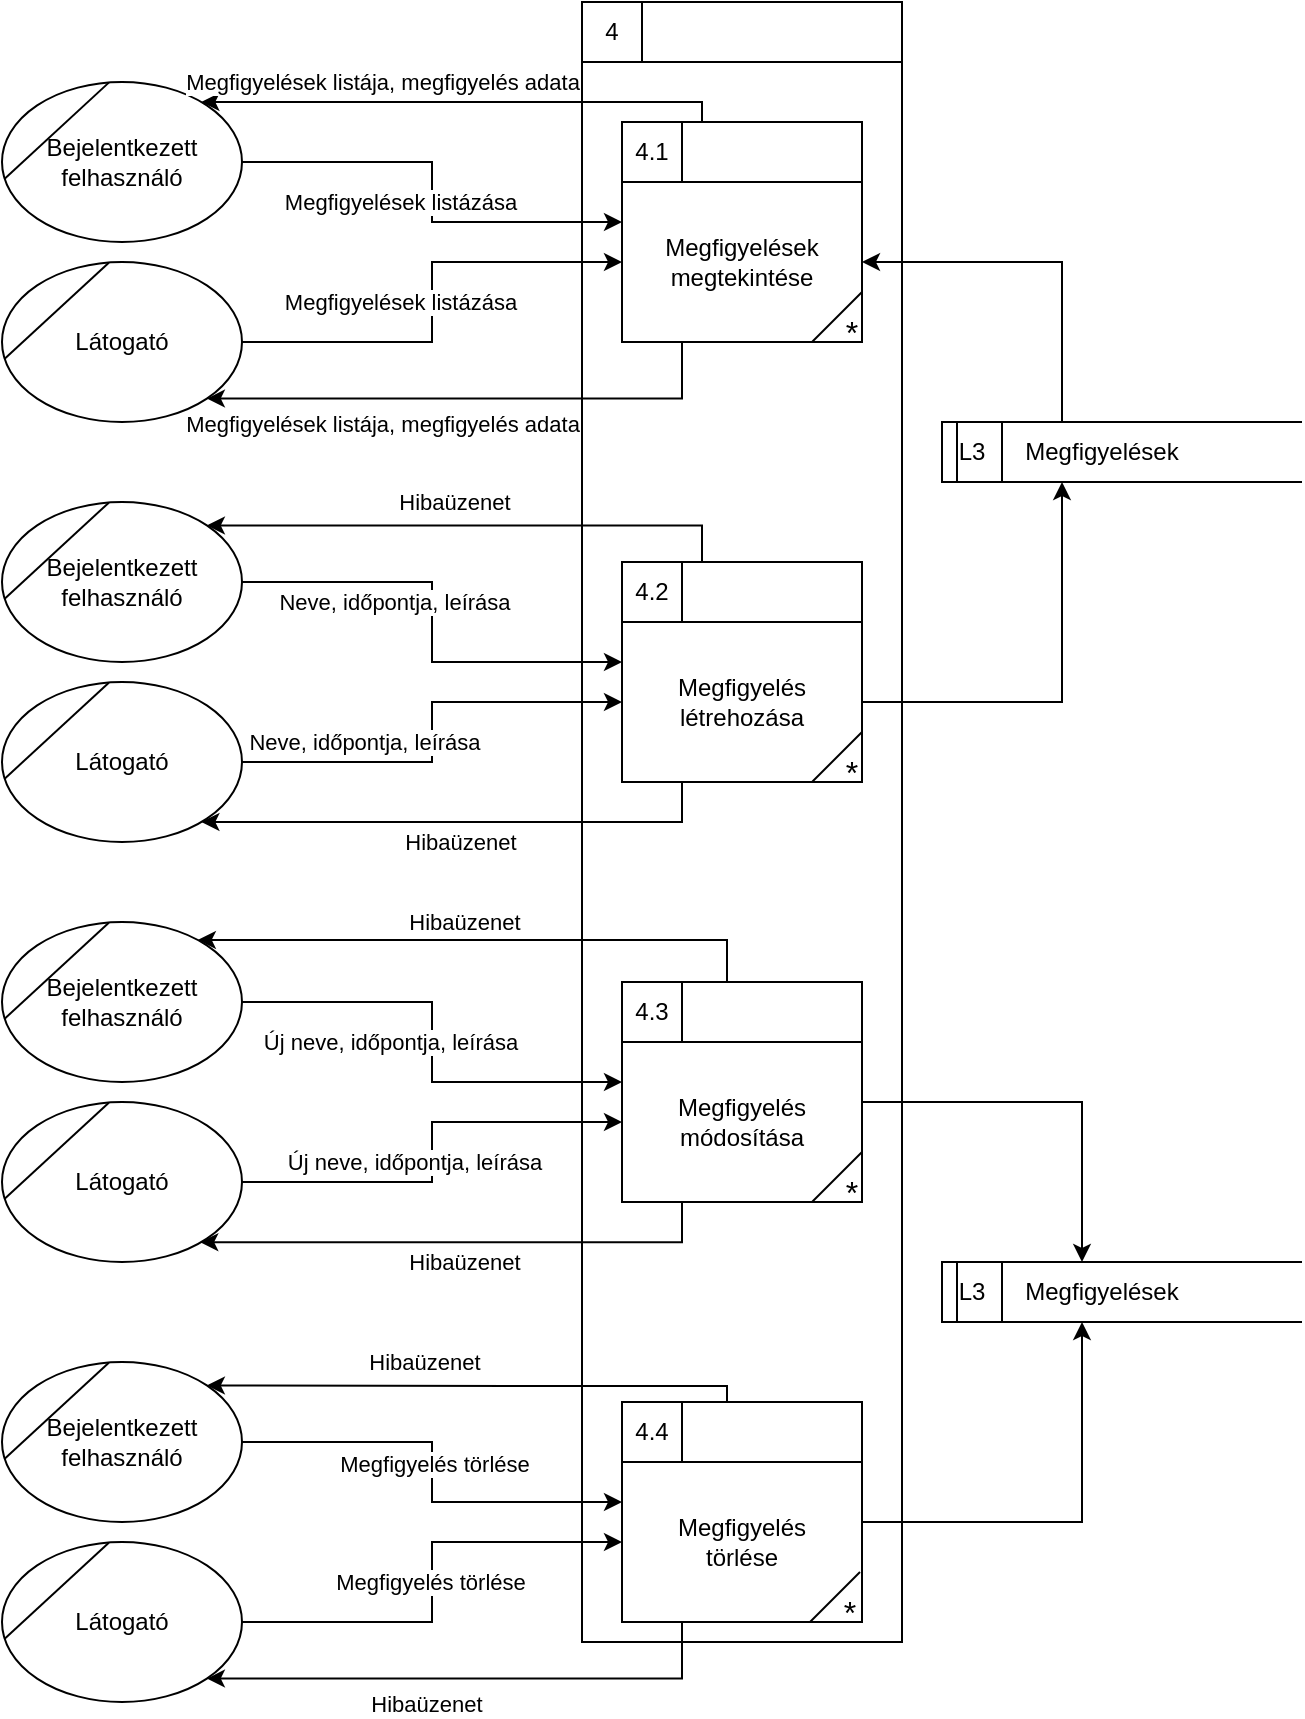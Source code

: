 <mxfile version="25.0.3">
  <diagram name="1 oldal" id="-wHXKrYMtI9YIkZpOtqI">
    <mxGraphModel dx="1172" dy="1838" grid="1" gridSize="10" guides="1" tooltips="1" connect="1" arrows="1" fold="1" page="1" pageScale="1" pageWidth="827" pageHeight="1169" math="0" shadow="0">
      <root>
        <mxCell id="0" />
        <mxCell id="1" parent="0" />
        <mxCell id="FoCJxKPPaLEnD5Z_WkkF-108" value="" style="group" vertex="1" connectable="0" parent="1">
          <mxGeometry x="300" y="-160" width="160" height="820" as="geometry" />
        </mxCell>
        <mxCell id="FoCJxKPPaLEnD5Z_WkkF-109" value="" style="rounded=0;whiteSpace=wrap;html=1;" vertex="1" parent="FoCJxKPPaLEnD5Z_WkkF-108">
          <mxGeometry y="30" width="160" height="790" as="geometry" />
        </mxCell>
        <mxCell id="FoCJxKPPaLEnD5Z_WkkF-110" value="" style="rounded=0;whiteSpace=wrap;html=1;" vertex="1" parent="FoCJxKPPaLEnD5Z_WkkF-108">
          <mxGeometry width="30" height="30" as="geometry" />
        </mxCell>
        <mxCell id="FoCJxKPPaLEnD5Z_WkkF-111" value="" style="rounded=0;whiteSpace=wrap;html=1;" vertex="1" parent="FoCJxKPPaLEnD5Z_WkkF-108">
          <mxGeometry x="30" width="130" height="30" as="geometry" />
        </mxCell>
        <mxCell id="FoCJxKPPaLEnD5Z_WkkF-1" value="" style="group" vertex="1" connectable="0" parent="1">
          <mxGeometry x="10" y="-120" width="120" height="80" as="geometry" />
        </mxCell>
        <mxCell id="FoCJxKPPaLEnD5Z_WkkF-2" value="Bejelentkezett felhasználó" style="ellipse;whiteSpace=wrap;html=1;" vertex="1" parent="FoCJxKPPaLEnD5Z_WkkF-1">
          <mxGeometry width="120" height="80" as="geometry" />
        </mxCell>
        <mxCell id="FoCJxKPPaLEnD5Z_WkkF-3" value="" style="endArrow=none;html=1;rounded=0;entryX=0.445;entryY=0.004;entryDx=0;entryDy=0;exitX=0.01;exitY=0.606;exitDx=0;exitDy=0;exitPerimeter=0;entryPerimeter=0;" edge="1" parent="FoCJxKPPaLEnD5Z_WkkF-1" source="FoCJxKPPaLEnD5Z_WkkF-2" target="FoCJxKPPaLEnD5Z_WkkF-2">
          <mxGeometry width="50" height="50" relative="1" as="geometry">
            <mxPoint x="150" y="200" as="sourcePoint" />
            <mxPoint x="200" y="150" as="targetPoint" />
          </mxGeometry>
        </mxCell>
        <mxCell id="FoCJxKPPaLEnD5Z_WkkF-4" value="" style="group" vertex="1" connectable="0" parent="1">
          <mxGeometry x="10" y="-30" width="120" height="80" as="geometry" />
        </mxCell>
        <mxCell id="FoCJxKPPaLEnD5Z_WkkF-5" value="Látogató" style="ellipse;whiteSpace=wrap;html=1;" vertex="1" parent="FoCJxKPPaLEnD5Z_WkkF-4">
          <mxGeometry width="120" height="80" as="geometry" />
        </mxCell>
        <mxCell id="FoCJxKPPaLEnD5Z_WkkF-6" value="" style="endArrow=none;html=1;rounded=0;entryX=0.445;entryY=0.004;entryDx=0;entryDy=0;exitX=0.01;exitY=0.606;exitDx=0;exitDy=0;exitPerimeter=0;entryPerimeter=0;" edge="1" parent="FoCJxKPPaLEnD5Z_WkkF-4" source="FoCJxKPPaLEnD5Z_WkkF-5" target="FoCJxKPPaLEnD5Z_WkkF-5">
          <mxGeometry width="50" height="50" relative="1" as="geometry">
            <mxPoint x="150" y="200" as="sourcePoint" />
            <mxPoint x="200" y="150" as="targetPoint" />
          </mxGeometry>
        </mxCell>
        <mxCell id="FoCJxKPPaLEnD5Z_WkkF-7" value="" style="group" vertex="1" connectable="0" parent="1">
          <mxGeometry x="320" y="-100" width="120" height="110" as="geometry" />
        </mxCell>
        <mxCell id="FoCJxKPPaLEnD5Z_WkkF-8" value="" style="rounded=0;whiteSpace=wrap;html=1;" vertex="1" parent="FoCJxKPPaLEnD5Z_WkkF-7">
          <mxGeometry y="30" width="120" height="80" as="geometry" />
        </mxCell>
        <mxCell id="FoCJxKPPaLEnD5Z_WkkF-9" value="" style="rounded=0;whiteSpace=wrap;html=1;" vertex="1" parent="FoCJxKPPaLEnD5Z_WkkF-7">
          <mxGeometry width="30" height="30" as="geometry" />
        </mxCell>
        <mxCell id="FoCJxKPPaLEnD5Z_WkkF-10" value="" style="rounded=0;whiteSpace=wrap;html=1;" vertex="1" parent="FoCJxKPPaLEnD5Z_WkkF-7">
          <mxGeometry x="30" width="90" height="30" as="geometry" />
        </mxCell>
        <mxCell id="FoCJxKPPaLEnD5Z_WkkF-11" value="4.1" style="text;html=1;align=center;verticalAlign=middle;whiteSpace=wrap;rounded=0;" vertex="1" parent="FoCJxKPPaLEnD5Z_WkkF-7">
          <mxGeometry width="30" height="30" as="geometry" />
        </mxCell>
        <mxCell id="FoCJxKPPaLEnD5Z_WkkF-12" value="Megfigyelések megtekintése" style="text;html=1;align=center;verticalAlign=middle;whiteSpace=wrap;rounded=0;" vertex="1" parent="FoCJxKPPaLEnD5Z_WkkF-7">
          <mxGeometry x="30" y="55" width="60" height="30" as="geometry" />
        </mxCell>
        <mxCell id="FoCJxKPPaLEnD5Z_WkkF-72" value="" style="endArrow=none;html=1;rounded=0;" edge="1" parent="FoCJxKPPaLEnD5Z_WkkF-7">
          <mxGeometry width="50" height="50" relative="1" as="geometry">
            <mxPoint x="95" y="110" as="sourcePoint" />
            <mxPoint x="120" y="85" as="targetPoint" />
          </mxGeometry>
        </mxCell>
        <mxCell id="FoCJxKPPaLEnD5Z_WkkF-73" value="*" style="text;html=1;align=center;verticalAlign=middle;whiteSpace=wrap;rounded=0;fontSize=16;" vertex="1" parent="FoCJxKPPaLEnD5Z_WkkF-7">
          <mxGeometry x="110" y="100" width="10" height="10" as="geometry" />
        </mxCell>
        <mxCell id="FoCJxKPPaLEnD5Z_WkkF-13" value="" style="group" vertex="1" connectable="0" parent="1">
          <mxGeometry x="320" y="120" width="120" height="110" as="geometry" />
        </mxCell>
        <mxCell id="FoCJxKPPaLEnD5Z_WkkF-14" value="" style="rounded=0;whiteSpace=wrap;html=1;" vertex="1" parent="FoCJxKPPaLEnD5Z_WkkF-13">
          <mxGeometry y="30" width="120" height="80" as="geometry" />
        </mxCell>
        <mxCell id="FoCJxKPPaLEnD5Z_WkkF-15" value="" style="rounded=0;whiteSpace=wrap;html=1;" vertex="1" parent="FoCJxKPPaLEnD5Z_WkkF-13">
          <mxGeometry width="30" height="30" as="geometry" />
        </mxCell>
        <mxCell id="FoCJxKPPaLEnD5Z_WkkF-16" value="" style="rounded=0;whiteSpace=wrap;html=1;" vertex="1" parent="FoCJxKPPaLEnD5Z_WkkF-13">
          <mxGeometry x="30" width="90" height="30" as="geometry" />
        </mxCell>
        <mxCell id="FoCJxKPPaLEnD5Z_WkkF-17" value="4.2" style="text;html=1;align=center;verticalAlign=middle;whiteSpace=wrap;rounded=0;" vertex="1" parent="FoCJxKPPaLEnD5Z_WkkF-13">
          <mxGeometry width="30" height="30" as="geometry" />
        </mxCell>
        <mxCell id="FoCJxKPPaLEnD5Z_WkkF-18" value="Megfigyelés létrehozása" style="text;html=1;align=center;verticalAlign=middle;whiteSpace=wrap;rounded=0;" vertex="1" parent="FoCJxKPPaLEnD5Z_WkkF-13">
          <mxGeometry x="30" y="55" width="60" height="30" as="geometry" />
        </mxCell>
        <mxCell id="FoCJxKPPaLEnD5Z_WkkF-70" value="" style="endArrow=none;html=1;rounded=0;" edge="1" parent="FoCJxKPPaLEnD5Z_WkkF-13">
          <mxGeometry width="50" height="50" relative="1" as="geometry">
            <mxPoint x="95" y="110" as="sourcePoint" />
            <mxPoint x="120" y="85" as="targetPoint" />
          </mxGeometry>
        </mxCell>
        <mxCell id="FoCJxKPPaLEnD5Z_WkkF-71" value="*" style="text;html=1;align=center;verticalAlign=middle;whiteSpace=wrap;rounded=0;fontSize=16;" vertex="1" parent="FoCJxKPPaLEnD5Z_WkkF-13">
          <mxGeometry x="110" y="100" width="10" height="10" as="geometry" />
        </mxCell>
        <mxCell id="FoCJxKPPaLEnD5Z_WkkF-19" value="" style="group" vertex="1" connectable="0" parent="1">
          <mxGeometry x="320" y="330" width="120" height="110" as="geometry" />
        </mxCell>
        <mxCell id="FoCJxKPPaLEnD5Z_WkkF-20" value="" style="rounded=0;whiteSpace=wrap;html=1;" vertex="1" parent="FoCJxKPPaLEnD5Z_WkkF-19">
          <mxGeometry y="30" width="120" height="80" as="geometry" />
        </mxCell>
        <mxCell id="FoCJxKPPaLEnD5Z_WkkF-21" value="" style="rounded=0;whiteSpace=wrap;html=1;" vertex="1" parent="FoCJxKPPaLEnD5Z_WkkF-19">
          <mxGeometry width="30" height="30" as="geometry" />
        </mxCell>
        <mxCell id="FoCJxKPPaLEnD5Z_WkkF-22" value="" style="rounded=0;whiteSpace=wrap;html=1;" vertex="1" parent="FoCJxKPPaLEnD5Z_WkkF-19">
          <mxGeometry x="30" width="90" height="30" as="geometry" />
        </mxCell>
        <mxCell id="FoCJxKPPaLEnD5Z_WkkF-23" value="4.3" style="text;html=1;align=center;verticalAlign=middle;whiteSpace=wrap;rounded=0;" vertex="1" parent="FoCJxKPPaLEnD5Z_WkkF-19">
          <mxGeometry width="30" height="30" as="geometry" />
        </mxCell>
        <mxCell id="FoCJxKPPaLEnD5Z_WkkF-24" value="Megfigyelés módosítása" style="text;html=1;align=center;verticalAlign=middle;whiteSpace=wrap;rounded=0;" vertex="1" parent="FoCJxKPPaLEnD5Z_WkkF-19">
          <mxGeometry x="30" y="55" width="60" height="30" as="geometry" />
        </mxCell>
        <mxCell id="FoCJxKPPaLEnD5Z_WkkF-68" value="" style="endArrow=none;html=1;rounded=0;" edge="1" parent="FoCJxKPPaLEnD5Z_WkkF-19">
          <mxGeometry width="50" height="50" relative="1" as="geometry">
            <mxPoint x="95" y="110" as="sourcePoint" />
            <mxPoint x="120" y="85" as="targetPoint" />
          </mxGeometry>
        </mxCell>
        <mxCell id="FoCJxKPPaLEnD5Z_WkkF-69" value="*" style="text;html=1;align=center;verticalAlign=middle;whiteSpace=wrap;rounded=0;fontSize=16;" vertex="1" parent="FoCJxKPPaLEnD5Z_WkkF-19">
          <mxGeometry x="110" y="100" width="10" height="10" as="geometry" />
        </mxCell>
        <mxCell id="FoCJxKPPaLEnD5Z_WkkF-25" value="" style="group" vertex="1" connectable="0" parent="1">
          <mxGeometry x="320" y="540" width="120" height="110" as="geometry" />
        </mxCell>
        <mxCell id="FoCJxKPPaLEnD5Z_WkkF-26" value="" style="rounded=0;whiteSpace=wrap;html=1;" vertex="1" parent="FoCJxKPPaLEnD5Z_WkkF-25">
          <mxGeometry y="30" width="120" height="80" as="geometry" />
        </mxCell>
        <mxCell id="FoCJxKPPaLEnD5Z_WkkF-27" value="" style="rounded=0;whiteSpace=wrap;html=1;" vertex="1" parent="FoCJxKPPaLEnD5Z_WkkF-25">
          <mxGeometry width="30" height="30" as="geometry" />
        </mxCell>
        <mxCell id="FoCJxKPPaLEnD5Z_WkkF-28" value="" style="rounded=0;whiteSpace=wrap;html=1;" vertex="1" parent="FoCJxKPPaLEnD5Z_WkkF-25">
          <mxGeometry x="30" width="90" height="30" as="geometry" />
        </mxCell>
        <mxCell id="FoCJxKPPaLEnD5Z_WkkF-29" value="4.4" style="text;html=1;align=center;verticalAlign=middle;whiteSpace=wrap;rounded=0;" vertex="1" parent="FoCJxKPPaLEnD5Z_WkkF-25">
          <mxGeometry width="30" height="30" as="geometry" />
        </mxCell>
        <mxCell id="FoCJxKPPaLEnD5Z_WkkF-30" value="Megfigyelés törlése" style="text;html=1;align=center;verticalAlign=middle;whiteSpace=wrap;rounded=0;" vertex="1" parent="FoCJxKPPaLEnD5Z_WkkF-25">
          <mxGeometry x="30" y="55" width="60" height="30" as="geometry" />
        </mxCell>
        <mxCell id="FoCJxKPPaLEnD5Z_WkkF-66" value="" style="endArrow=none;html=1;rounded=0;" edge="1" parent="FoCJxKPPaLEnD5Z_WkkF-25">
          <mxGeometry width="50" height="50" relative="1" as="geometry">
            <mxPoint x="94" y="110" as="sourcePoint" />
            <mxPoint x="119" y="85" as="targetPoint" />
          </mxGeometry>
        </mxCell>
        <mxCell id="FoCJxKPPaLEnD5Z_WkkF-67" value="*" style="text;html=1;align=center;verticalAlign=middle;whiteSpace=wrap;rounded=0;fontSize=16;" vertex="1" parent="FoCJxKPPaLEnD5Z_WkkF-25">
          <mxGeometry x="109" y="100" width="10" height="10" as="geometry" />
        </mxCell>
        <mxCell id="FoCJxKPPaLEnD5Z_WkkF-31" value="" style="group" vertex="1" connectable="0" parent="1">
          <mxGeometry x="10" y="90" width="120" height="80" as="geometry" />
        </mxCell>
        <mxCell id="FoCJxKPPaLEnD5Z_WkkF-32" value="Bejelentkezett felhasználó" style="ellipse;whiteSpace=wrap;html=1;" vertex="1" parent="FoCJxKPPaLEnD5Z_WkkF-31">
          <mxGeometry width="120" height="80" as="geometry" />
        </mxCell>
        <mxCell id="FoCJxKPPaLEnD5Z_WkkF-33" value="" style="endArrow=none;html=1;rounded=0;entryX=0.445;entryY=0.004;entryDx=0;entryDy=0;exitX=0.01;exitY=0.606;exitDx=0;exitDy=0;exitPerimeter=0;entryPerimeter=0;" edge="1" parent="FoCJxKPPaLEnD5Z_WkkF-31" source="FoCJxKPPaLEnD5Z_WkkF-32" target="FoCJxKPPaLEnD5Z_WkkF-32">
          <mxGeometry width="50" height="50" relative="1" as="geometry">
            <mxPoint x="150" y="200" as="sourcePoint" />
            <mxPoint x="200" y="150" as="targetPoint" />
          </mxGeometry>
        </mxCell>
        <mxCell id="FoCJxKPPaLEnD5Z_WkkF-34" value="" style="group" vertex="1" connectable="0" parent="1">
          <mxGeometry x="10" y="180" width="120" height="80" as="geometry" />
        </mxCell>
        <mxCell id="FoCJxKPPaLEnD5Z_WkkF-35" value="Látogató" style="ellipse;whiteSpace=wrap;html=1;" vertex="1" parent="FoCJxKPPaLEnD5Z_WkkF-34">
          <mxGeometry width="120" height="80" as="geometry" />
        </mxCell>
        <mxCell id="FoCJxKPPaLEnD5Z_WkkF-36" value="" style="endArrow=none;html=1;rounded=0;entryX=0.445;entryY=0.004;entryDx=0;entryDy=0;exitX=0.01;exitY=0.606;exitDx=0;exitDy=0;exitPerimeter=0;entryPerimeter=0;" edge="1" parent="FoCJxKPPaLEnD5Z_WkkF-34" source="FoCJxKPPaLEnD5Z_WkkF-35" target="FoCJxKPPaLEnD5Z_WkkF-35">
          <mxGeometry width="50" height="50" relative="1" as="geometry">
            <mxPoint x="150" y="200" as="sourcePoint" />
            <mxPoint x="200" y="150" as="targetPoint" />
          </mxGeometry>
        </mxCell>
        <mxCell id="FoCJxKPPaLEnD5Z_WkkF-37" value="" style="group" vertex="1" connectable="0" parent="1">
          <mxGeometry x="10" y="300" width="120" height="80" as="geometry" />
        </mxCell>
        <mxCell id="FoCJxKPPaLEnD5Z_WkkF-38" value="Bejelentkezett felhasználó" style="ellipse;whiteSpace=wrap;html=1;" vertex="1" parent="FoCJxKPPaLEnD5Z_WkkF-37">
          <mxGeometry width="120" height="80" as="geometry" />
        </mxCell>
        <mxCell id="FoCJxKPPaLEnD5Z_WkkF-39" value="" style="endArrow=none;html=1;rounded=0;entryX=0.445;entryY=0.004;entryDx=0;entryDy=0;exitX=0.01;exitY=0.606;exitDx=0;exitDy=0;exitPerimeter=0;entryPerimeter=0;" edge="1" parent="FoCJxKPPaLEnD5Z_WkkF-37" source="FoCJxKPPaLEnD5Z_WkkF-38" target="FoCJxKPPaLEnD5Z_WkkF-38">
          <mxGeometry width="50" height="50" relative="1" as="geometry">
            <mxPoint x="150" y="200" as="sourcePoint" />
            <mxPoint x="200" y="150" as="targetPoint" />
          </mxGeometry>
        </mxCell>
        <mxCell id="FoCJxKPPaLEnD5Z_WkkF-40" value="" style="group" vertex="1" connectable="0" parent="1">
          <mxGeometry x="10" y="390" width="120" height="80" as="geometry" />
        </mxCell>
        <mxCell id="FoCJxKPPaLEnD5Z_WkkF-41" value="Látogató" style="ellipse;whiteSpace=wrap;html=1;" vertex="1" parent="FoCJxKPPaLEnD5Z_WkkF-40">
          <mxGeometry width="120" height="80" as="geometry" />
        </mxCell>
        <mxCell id="FoCJxKPPaLEnD5Z_WkkF-42" value="" style="endArrow=none;html=1;rounded=0;entryX=0.445;entryY=0.004;entryDx=0;entryDy=0;exitX=0.01;exitY=0.606;exitDx=0;exitDy=0;exitPerimeter=0;entryPerimeter=0;" edge="1" parent="FoCJxKPPaLEnD5Z_WkkF-40" source="FoCJxKPPaLEnD5Z_WkkF-41" target="FoCJxKPPaLEnD5Z_WkkF-41">
          <mxGeometry width="50" height="50" relative="1" as="geometry">
            <mxPoint x="150" y="200" as="sourcePoint" />
            <mxPoint x="200" y="150" as="targetPoint" />
          </mxGeometry>
        </mxCell>
        <mxCell id="FoCJxKPPaLEnD5Z_WkkF-43" value="" style="group" vertex="1" connectable="0" parent="1">
          <mxGeometry x="10" y="520" width="120" height="80" as="geometry" />
        </mxCell>
        <mxCell id="FoCJxKPPaLEnD5Z_WkkF-44" value="Bejelentkezett felhasználó" style="ellipse;whiteSpace=wrap;html=1;" vertex="1" parent="FoCJxKPPaLEnD5Z_WkkF-43">
          <mxGeometry width="120" height="80" as="geometry" />
        </mxCell>
        <mxCell id="FoCJxKPPaLEnD5Z_WkkF-45" value="" style="endArrow=none;html=1;rounded=0;entryX=0.445;entryY=0.004;entryDx=0;entryDy=0;exitX=0.01;exitY=0.606;exitDx=0;exitDy=0;exitPerimeter=0;entryPerimeter=0;" edge="1" parent="FoCJxKPPaLEnD5Z_WkkF-43" source="FoCJxKPPaLEnD5Z_WkkF-44" target="FoCJxKPPaLEnD5Z_WkkF-44">
          <mxGeometry width="50" height="50" relative="1" as="geometry">
            <mxPoint x="150" y="200" as="sourcePoint" />
            <mxPoint x="200" y="150" as="targetPoint" />
          </mxGeometry>
        </mxCell>
        <mxCell id="FoCJxKPPaLEnD5Z_WkkF-46" value="" style="group" vertex="1" connectable="0" parent="1">
          <mxGeometry x="10" y="610" width="120" height="80" as="geometry" />
        </mxCell>
        <mxCell id="FoCJxKPPaLEnD5Z_WkkF-47" value="Látogató" style="ellipse;whiteSpace=wrap;html=1;" vertex="1" parent="FoCJxKPPaLEnD5Z_WkkF-46">
          <mxGeometry width="120" height="80" as="geometry" />
        </mxCell>
        <mxCell id="FoCJxKPPaLEnD5Z_WkkF-48" value="" style="endArrow=none;html=1;rounded=0;entryX=0.445;entryY=0.004;entryDx=0;entryDy=0;exitX=0.01;exitY=0.606;exitDx=0;exitDy=0;exitPerimeter=0;entryPerimeter=0;" edge="1" parent="FoCJxKPPaLEnD5Z_WkkF-46" source="FoCJxKPPaLEnD5Z_WkkF-47" target="FoCJxKPPaLEnD5Z_WkkF-47">
          <mxGeometry width="50" height="50" relative="1" as="geometry">
            <mxPoint x="150" y="200" as="sourcePoint" />
            <mxPoint x="200" y="150" as="targetPoint" />
          </mxGeometry>
        </mxCell>
        <mxCell id="FoCJxKPPaLEnD5Z_WkkF-49" style="edgeStyle=orthogonalEdgeStyle;rounded=0;orthogonalLoop=1;jettySize=auto;html=1;entryX=0;entryY=0.25;entryDx=0;entryDy=0;" edge="1" parent="1" source="FoCJxKPPaLEnD5Z_WkkF-2" target="FoCJxKPPaLEnD5Z_WkkF-8">
          <mxGeometry relative="1" as="geometry" />
        </mxCell>
        <mxCell id="FoCJxKPPaLEnD5Z_WkkF-74" value="Megfigyelések listázása" style="edgeLabel;html=1;align=center;verticalAlign=middle;resizable=0;points=[];" vertex="1" connectable="0" parent="FoCJxKPPaLEnD5Z_WkkF-49">
          <mxGeometry x="-0.387" relative="1" as="geometry">
            <mxPoint x="11" y="20" as="offset" />
          </mxGeometry>
        </mxCell>
        <mxCell id="FoCJxKPPaLEnD5Z_WkkF-50" style="edgeStyle=orthogonalEdgeStyle;rounded=0;orthogonalLoop=1;jettySize=auto;html=1;entryX=0;entryY=0.5;entryDx=0;entryDy=0;" edge="1" parent="1" source="FoCJxKPPaLEnD5Z_WkkF-5" target="FoCJxKPPaLEnD5Z_WkkF-8">
          <mxGeometry relative="1" as="geometry" />
        </mxCell>
        <mxCell id="FoCJxKPPaLEnD5Z_WkkF-75" value="Megfigyelések listázása" style="edgeLabel;html=1;align=center;verticalAlign=middle;resizable=0;points=[];" vertex="1" connectable="0" parent="FoCJxKPPaLEnD5Z_WkkF-50">
          <mxGeometry x="-0.385" relative="1" as="geometry">
            <mxPoint x="8" y="-20" as="offset" />
          </mxGeometry>
        </mxCell>
        <mxCell id="FoCJxKPPaLEnD5Z_WkkF-51" style="edgeStyle=orthogonalEdgeStyle;rounded=0;orthogonalLoop=1;jettySize=auto;html=1;exitX=0.25;exitY=1;exitDx=0;exitDy=0;entryX=1;entryY=1;entryDx=0;entryDy=0;" edge="1" parent="1" source="FoCJxKPPaLEnD5Z_WkkF-8" target="FoCJxKPPaLEnD5Z_WkkF-5">
          <mxGeometry relative="1" as="geometry" />
        </mxCell>
        <mxCell id="FoCJxKPPaLEnD5Z_WkkF-76" value="Megfigyelések listája, megfigyelés adata" style="edgeLabel;html=1;align=center;verticalAlign=middle;resizable=0;points=[];" vertex="1" connectable="0" parent="FoCJxKPPaLEnD5Z_WkkF-51">
          <mxGeometry x="0.03" y="1" relative="1" as="geometry">
            <mxPoint x="-42" y="11" as="offset" />
          </mxGeometry>
        </mxCell>
        <mxCell id="FoCJxKPPaLEnD5Z_WkkF-52" style="edgeStyle=orthogonalEdgeStyle;rounded=0;orthogonalLoop=1;jettySize=auto;html=1;" edge="1" parent="1" source="FoCJxKPPaLEnD5Z_WkkF-10" target="FoCJxKPPaLEnD5Z_WkkF-2">
          <mxGeometry relative="1" as="geometry">
            <Array as="points">
              <mxPoint x="360" y="-110" />
            </Array>
          </mxGeometry>
        </mxCell>
        <mxCell id="FoCJxKPPaLEnD5Z_WkkF-78" value="Megfigyelések listája, megfigyelés adata" style="edgeLabel;html=1;align=center;verticalAlign=middle;resizable=0;points=[];" vertex="1" connectable="0" parent="FoCJxKPPaLEnD5Z_WkkF-52">
          <mxGeometry x="0.015" y="1" relative="1" as="geometry">
            <mxPoint x="-38" y="-11" as="offset" />
          </mxGeometry>
        </mxCell>
        <mxCell id="FoCJxKPPaLEnD5Z_WkkF-53" style="edgeStyle=orthogonalEdgeStyle;rounded=0;orthogonalLoop=1;jettySize=auto;html=1;entryX=0;entryY=0.25;entryDx=0;entryDy=0;" edge="1" parent="1" source="FoCJxKPPaLEnD5Z_WkkF-32" target="FoCJxKPPaLEnD5Z_WkkF-14">
          <mxGeometry relative="1" as="geometry" />
        </mxCell>
        <mxCell id="FoCJxKPPaLEnD5Z_WkkF-79" value="Neve, időpontja, leírása" style="edgeLabel;html=1;align=center;verticalAlign=middle;resizable=0;points=[];" vertex="1" connectable="0" parent="FoCJxKPPaLEnD5Z_WkkF-53">
          <mxGeometry x="-0.465" y="1" relative="1" as="geometry">
            <mxPoint x="14" y="11" as="offset" />
          </mxGeometry>
        </mxCell>
        <mxCell id="FoCJxKPPaLEnD5Z_WkkF-54" style="edgeStyle=orthogonalEdgeStyle;rounded=0;orthogonalLoop=1;jettySize=auto;html=1;entryX=0;entryY=0.5;entryDx=0;entryDy=0;" edge="1" parent="1" source="FoCJxKPPaLEnD5Z_WkkF-35" target="FoCJxKPPaLEnD5Z_WkkF-14">
          <mxGeometry relative="1" as="geometry" />
        </mxCell>
        <mxCell id="FoCJxKPPaLEnD5Z_WkkF-55" style="edgeStyle=orthogonalEdgeStyle;rounded=0;orthogonalLoop=1;jettySize=auto;html=1;exitX=0.25;exitY=1;exitDx=0;exitDy=0;" edge="1" parent="1" source="FoCJxKPPaLEnD5Z_WkkF-14" target="FoCJxKPPaLEnD5Z_WkkF-35">
          <mxGeometry relative="1" as="geometry">
            <mxPoint x="172" y="248" as="targetPoint" />
            <Array as="points">
              <mxPoint x="350" y="250" />
            </Array>
          </mxGeometry>
        </mxCell>
        <mxCell id="FoCJxKPPaLEnD5Z_WkkF-81" value="Hibaüzenet" style="edgeLabel;html=1;align=center;verticalAlign=middle;resizable=0;points=[];" vertex="1" connectable="0" parent="FoCJxKPPaLEnD5Z_WkkF-55">
          <mxGeometry x="0.039" relative="1" as="geometry">
            <mxPoint x="4" y="10" as="offset" />
          </mxGeometry>
        </mxCell>
        <mxCell id="FoCJxKPPaLEnD5Z_WkkF-56" style="edgeStyle=orthogonalEdgeStyle;rounded=0;orthogonalLoop=1;jettySize=auto;html=1;entryX=1;entryY=0;entryDx=0;entryDy=0;" edge="1" parent="1" source="FoCJxKPPaLEnD5Z_WkkF-16" target="FoCJxKPPaLEnD5Z_WkkF-32">
          <mxGeometry relative="1" as="geometry">
            <Array as="points">
              <mxPoint x="360" y="102" />
            </Array>
          </mxGeometry>
        </mxCell>
        <mxCell id="FoCJxKPPaLEnD5Z_WkkF-83" value="Hibaüzenet" style="edgeLabel;html=1;align=center;verticalAlign=middle;resizable=0;points=[];" vertex="1" connectable="0" parent="FoCJxKPPaLEnD5Z_WkkF-56">
          <mxGeometry x="0.173" y="-1" relative="1" as="geometry">
            <mxPoint x="13" y="-11" as="offset" />
          </mxGeometry>
        </mxCell>
        <mxCell id="FoCJxKPPaLEnD5Z_WkkF-57" style="edgeStyle=orthogonalEdgeStyle;rounded=0;orthogonalLoop=1;jettySize=auto;html=1;entryX=0;entryY=0.25;entryDx=0;entryDy=0;" edge="1" parent="1" source="FoCJxKPPaLEnD5Z_WkkF-38" target="FoCJxKPPaLEnD5Z_WkkF-20">
          <mxGeometry relative="1" as="geometry" />
        </mxCell>
        <mxCell id="FoCJxKPPaLEnD5Z_WkkF-84" value="Új neve, időpontja, leírása" style="edgeLabel;html=1;align=center;verticalAlign=middle;resizable=0;points=[];" vertex="1" connectable="0" parent="FoCJxKPPaLEnD5Z_WkkF-57">
          <mxGeometry x="-0.547" y="1" relative="1" as="geometry">
            <mxPoint x="22" y="21" as="offset" />
          </mxGeometry>
        </mxCell>
        <mxCell id="FoCJxKPPaLEnD5Z_WkkF-58" style="edgeStyle=orthogonalEdgeStyle;rounded=0;orthogonalLoop=1;jettySize=auto;html=1;" edge="1" parent="1" source="FoCJxKPPaLEnD5Z_WkkF-41" target="FoCJxKPPaLEnD5Z_WkkF-20">
          <mxGeometry relative="1" as="geometry" />
        </mxCell>
        <mxCell id="FoCJxKPPaLEnD5Z_WkkF-85" value="Új neve, időpontja, leírása" style="edgeLabel;html=1;align=center;verticalAlign=middle;resizable=0;points=[];" vertex="1" connectable="0" parent="FoCJxKPPaLEnD5Z_WkkF-58">
          <mxGeometry x="-0.219" relative="1" as="geometry">
            <mxPoint y="-10" as="offset" />
          </mxGeometry>
        </mxCell>
        <mxCell id="FoCJxKPPaLEnD5Z_WkkF-60" style="edgeStyle=orthogonalEdgeStyle;rounded=0;orthogonalLoop=1;jettySize=auto;html=1;exitX=0.25;exitY=1;exitDx=0;exitDy=0;entryX=0.826;entryY=0.876;entryDx=0;entryDy=0;entryPerimeter=0;" edge="1" parent="1" source="FoCJxKPPaLEnD5Z_WkkF-20" target="FoCJxKPPaLEnD5Z_WkkF-41">
          <mxGeometry relative="1" as="geometry" />
        </mxCell>
        <mxCell id="FoCJxKPPaLEnD5Z_WkkF-86" value="Hibaüzenet" style="edgeLabel;html=1;align=center;verticalAlign=middle;resizable=0;points=[];" vertex="1" connectable="0" parent="FoCJxKPPaLEnD5Z_WkkF-60">
          <mxGeometry x="-0.008" y="1" relative="1" as="geometry">
            <mxPoint y="9" as="offset" />
          </mxGeometry>
        </mxCell>
        <mxCell id="FoCJxKPPaLEnD5Z_WkkF-61" style="edgeStyle=orthogonalEdgeStyle;rounded=0;orthogonalLoop=1;jettySize=auto;html=1;exitX=0.25;exitY=0;exitDx=0;exitDy=0;entryX=0.816;entryY=0.112;entryDx=0;entryDy=0;entryPerimeter=0;" edge="1" parent="1" source="FoCJxKPPaLEnD5Z_WkkF-22" target="FoCJxKPPaLEnD5Z_WkkF-38">
          <mxGeometry relative="1" as="geometry" />
        </mxCell>
        <mxCell id="FoCJxKPPaLEnD5Z_WkkF-88" value="Hibaüzenet" style="edgeLabel;html=1;align=center;verticalAlign=middle;resizable=0;points=[];" vertex="1" connectable="0" parent="FoCJxKPPaLEnD5Z_WkkF-61">
          <mxGeometry x="0.071" y="-2" relative="1" as="geometry">
            <mxPoint y="-7" as="offset" />
          </mxGeometry>
        </mxCell>
        <mxCell id="FoCJxKPPaLEnD5Z_WkkF-62" style="edgeStyle=orthogonalEdgeStyle;rounded=0;orthogonalLoop=1;jettySize=auto;html=1;entryX=0;entryY=0.25;entryDx=0;entryDy=0;" edge="1" parent="1" source="FoCJxKPPaLEnD5Z_WkkF-44" target="FoCJxKPPaLEnD5Z_WkkF-26">
          <mxGeometry relative="1" as="geometry" />
        </mxCell>
        <mxCell id="FoCJxKPPaLEnD5Z_WkkF-93" value="Megfigyelés törlése" style="edgeLabel;html=1;align=center;verticalAlign=middle;resizable=0;points=[];" vertex="1" connectable="0" parent="FoCJxKPPaLEnD5Z_WkkF-62">
          <mxGeometry x="-0.037" y="1" relative="1" as="geometry">
            <mxPoint as="offset" />
          </mxGeometry>
        </mxCell>
        <mxCell id="FoCJxKPPaLEnD5Z_WkkF-63" style="edgeStyle=orthogonalEdgeStyle;rounded=0;orthogonalLoop=1;jettySize=auto;html=1;entryX=0;entryY=0.5;entryDx=0;entryDy=0;" edge="1" parent="1" source="FoCJxKPPaLEnD5Z_WkkF-47" target="FoCJxKPPaLEnD5Z_WkkF-26">
          <mxGeometry relative="1" as="geometry" />
        </mxCell>
        <mxCell id="FoCJxKPPaLEnD5Z_WkkF-92" value="Megfigyelés törlése" style="edgeLabel;html=1;align=center;verticalAlign=middle;resizable=0;points=[];" vertex="1" connectable="0" parent="FoCJxKPPaLEnD5Z_WkkF-63">
          <mxGeometry x="0.003" y="1" relative="1" as="geometry">
            <mxPoint as="offset" />
          </mxGeometry>
        </mxCell>
        <mxCell id="FoCJxKPPaLEnD5Z_WkkF-64" style="edgeStyle=orthogonalEdgeStyle;rounded=0;orthogonalLoop=1;jettySize=auto;html=1;exitX=0.25;exitY=1;exitDx=0;exitDy=0;entryX=1;entryY=1;entryDx=0;entryDy=0;" edge="1" parent="1" source="FoCJxKPPaLEnD5Z_WkkF-26" target="FoCJxKPPaLEnD5Z_WkkF-47">
          <mxGeometry relative="1" as="geometry" />
        </mxCell>
        <mxCell id="FoCJxKPPaLEnD5Z_WkkF-90" value="Hibaüzenet" style="edgeLabel;html=1;align=center;verticalAlign=middle;resizable=0;points=[];" vertex="1" connectable="0" parent="FoCJxKPPaLEnD5Z_WkkF-64">
          <mxGeometry x="0.253" y="-1" relative="1" as="geometry">
            <mxPoint x="10" y="13" as="offset" />
          </mxGeometry>
        </mxCell>
        <mxCell id="FoCJxKPPaLEnD5Z_WkkF-65" style="edgeStyle=orthogonalEdgeStyle;rounded=0;orthogonalLoop=1;jettySize=auto;html=1;exitX=0.25;exitY=0;exitDx=0;exitDy=0;entryX=1;entryY=0;entryDx=0;entryDy=0;" edge="1" parent="1" source="FoCJxKPPaLEnD5Z_WkkF-28" target="FoCJxKPPaLEnD5Z_WkkF-44">
          <mxGeometry relative="1" as="geometry">
            <Array as="points">
              <mxPoint x="372" y="532" />
              <mxPoint x="270" y="532" />
            </Array>
          </mxGeometry>
        </mxCell>
        <mxCell id="FoCJxKPPaLEnD5Z_WkkF-89" value="Hibaüzenet" style="edgeLabel;html=1;align=center;verticalAlign=middle;resizable=0;points=[];" vertex="1" connectable="0" parent="FoCJxKPPaLEnD5Z_WkkF-65">
          <mxGeometry x="0.311" y="-2" relative="1" as="geometry">
            <mxPoint x="16" y="-10" as="offset" />
          </mxGeometry>
        </mxCell>
        <mxCell id="FoCJxKPPaLEnD5Z_WkkF-80" value="Neve, időpontja, leírása" style="edgeLabel;html=1;align=center;verticalAlign=middle;resizable=0;points=[];" vertex="1" connectable="0" parent="1">
          <mxGeometry x="199.6" y="150" as="geometry">
            <mxPoint x="-9" y="60" as="offset" />
          </mxGeometry>
        </mxCell>
        <mxCell id="FoCJxKPPaLEnD5Z_WkkF-94" value="" style="group" vertex="1" connectable="0" parent="1">
          <mxGeometry x="480" y="470" width="180" height="30" as="geometry" />
        </mxCell>
        <mxCell id="FoCJxKPPaLEnD5Z_WkkF-95" value="" style="html=1;dashed=0;whiteSpace=wrap;shape=mxgraph.dfd.dataStoreID;align=left;spacingLeft=3;points=[[0,0],[0.5,0],[1,0],[0,0.5],[1,0.5],[0,1],[0.5,1],[1,1]];" vertex="1" parent="FoCJxKPPaLEnD5Z_WkkF-94">
          <mxGeometry width="180" height="30" as="geometry" />
        </mxCell>
        <mxCell id="FoCJxKPPaLEnD5Z_WkkF-96" value="Megfigyelések" style="text;html=1;align=center;verticalAlign=middle;whiteSpace=wrap;rounded=0;" vertex="1" parent="FoCJxKPPaLEnD5Z_WkkF-94">
          <mxGeometry x="30" width="100" height="30" as="geometry" />
        </mxCell>
        <mxCell id="FoCJxKPPaLEnD5Z_WkkF-97" value="L3" style="text;html=1;align=center;verticalAlign=middle;whiteSpace=wrap;rounded=0;" vertex="1" parent="FoCJxKPPaLEnD5Z_WkkF-94">
          <mxGeometry width="30" height="30" as="geometry" />
        </mxCell>
        <mxCell id="FoCJxKPPaLEnD5Z_WkkF-98" value="" style="endArrow=none;html=1;rounded=0;entryX=0.25;entryY=0;entryDx=0;entryDy=0;exitX=0.25;exitY=1;exitDx=0;exitDy=0;" edge="1" parent="FoCJxKPPaLEnD5Z_WkkF-94" source="FoCJxKPPaLEnD5Z_WkkF-97" target="FoCJxKPPaLEnD5Z_WkkF-97">
          <mxGeometry width="50" height="50" relative="1" as="geometry">
            <mxPoint x="30" y="50" as="sourcePoint" />
            <mxPoint x="80" as="targetPoint" />
          </mxGeometry>
        </mxCell>
        <mxCell id="FoCJxKPPaLEnD5Z_WkkF-99" value="" style="group" vertex="1" connectable="0" parent="1">
          <mxGeometry x="480" y="50" width="180" height="30" as="geometry" />
        </mxCell>
        <mxCell id="FoCJxKPPaLEnD5Z_WkkF-100" value="" style="html=1;dashed=0;whiteSpace=wrap;shape=mxgraph.dfd.dataStoreID;align=left;spacingLeft=3;points=[[0,0],[0.5,0],[1,0],[0,0.5],[1,0.5],[0,1],[0.5,1],[1,1]];" vertex="1" parent="FoCJxKPPaLEnD5Z_WkkF-99">
          <mxGeometry width="180" height="30" as="geometry" />
        </mxCell>
        <mxCell id="FoCJxKPPaLEnD5Z_WkkF-101" value="Megfigyelések" style="text;html=1;align=center;verticalAlign=middle;whiteSpace=wrap;rounded=0;" vertex="1" parent="FoCJxKPPaLEnD5Z_WkkF-99">
          <mxGeometry x="30" width="100" height="30" as="geometry" />
        </mxCell>
        <mxCell id="FoCJxKPPaLEnD5Z_WkkF-102" value="L3" style="text;html=1;align=center;verticalAlign=middle;whiteSpace=wrap;rounded=0;" vertex="1" parent="FoCJxKPPaLEnD5Z_WkkF-99">
          <mxGeometry width="30" height="30" as="geometry" />
        </mxCell>
        <mxCell id="FoCJxKPPaLEnD5Z_WkkF-103" value="" style="endArrow=none;html=1;rounded=0;entryX=0.25;entryY=0;entryDx=0;entryDy=0;exitX=0.25;exitY=1;exitDx=0;exitDy=0;" edge="1" parent="FoCJxKPPaLEnD5Z_WkkF-99" source="FoCJxKPPaLEnD5Z_WkkF-102" target="FoCJxKPPaLEnD5Z_WkkF-102">
          <mxGeometry width="50" height="50" relative="1" as="geometry">
            <mxPoint x="30" y="50" as="sourcePoint" />
            <mxPoint x="80" as="targetPoint" />
          </mxGeometry>
        </mxCell>
        <mxCell id="FoCJxKPPaLEnD5Z_WkkF-104" style="edgeStyle=orthogonalEdgeStyle;rounded=0;orthogonalLoop=1;jettySize=auto;html=1;entryX=1;entryY=0.5;entryDx=0;entryDy=0;startArrow=classic;startFill=1;endArrow=none;endFill=0;" edge="1" parent="1" source="FoCJxKPPaLEnD5Z_WkkF-101" target="FoCJxKPPaLEnD5Z_WkkF-14">
          <mxGeometry relative="1" as="geometry">
            <Array as="points">
              <mxPoint x="540" y="190" />
            </Array>
          </mxGeometry>
        </mxCell>
        <mxCell id="FoCJxKPPaLEnD5Z_WkkF-105" style="edgeStyle=orthogonalEdgeStyle;rounded=0;orthogonalLoop=1;jettySize=auto;html=1;" edge="1" parent="1" source="FoCJxKPPaLEnD5Z_WkkF-101" target="FoCJxKPPaLEnD5Z_WkkF-8">
          <mxGeometry relative="1" as="geometry">
            <Array as="points">
              <mxPoint x="540" y="-30" />
            </Array>
          </mxGeometry>
        </mxCell>
        <mxCell id="FoCJxKPPaLEnD5Z_WkkF-106" style="edgeStyle=orthogonalEdgeStyle;rounded=0;orthogonalLoop=1;jettySize=auto;html=1;startArrow=classic;startFill=1;endArrow=none;endFill=0;" edge="1" parent="1" source="FoCJxKPPaLEnD5Z_WkkF-96" target="FoCJxKPPaLEnD5Z_WkkF-20">
          <mxGeometry relative="1" as="geometry">
            <Array as="points">
              <mxPoint x="550" y="390" />
            </Array>
          </mxGeometry>
        </mxCell>
        <mxCell id="FoCJxKPPaLEnD5Z_WkkF-107" style="edgeStyle=orthogonalEdgeStyle;rounded=0;orthogonalLoop=1;jettySize=auto;html=1;endArrow=none;endFill=0;startArrow=classic;startFill=1;" edge="1" parent="1" source="FoCJxKPPaLEnD5Z_WkkF-96" target="FoCJxKPPaLEnD5Z_WkkF-26">
          <mxGeometry relative="1" as="geometry">
            <Array as="points">
              <mxPoint x="550" y="600" />
            </Array>
          </mxGeometry>
        </mxCell>
        <mxCell id="FoCJxKPPaLEnD5Z_WkkF-112" value="4" style="text;html=1;align=center;verticalAlign=middle;whiteSpace=wrap;rounded=0;" vertex="1" parent="1">
          <mxGeometry x="300" y="-160" width="30" height="30" as="geometry" />
        </mxCell>
      </root>
    </mxGraphModel>
  </diagram>
</mxfile>
